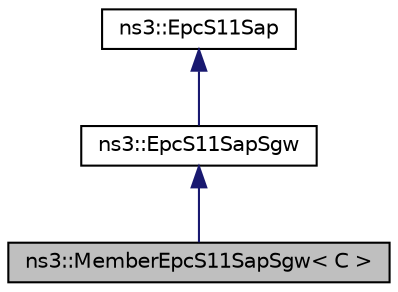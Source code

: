 digraph "ns3::MemberEpcS11SapSgw&lt; C &gt;"
{
 // LATEX_PDF_SIZE
  edge [fontname="Helvetica",fontsize="10",labelfontname="Helvetica",labelfontsize="10"];
  node [fontname="Helvetica",fontsize="10",shape=record];
  Node1 [label="ns3::MemberEpcS11SapSgw\< C \>",height=0.2,width=0.4,color="black", fillcolor="grey75", style="filled", fontcolor="black",tooltip="Template for the implementation of the EpcS11SapSgw as a member of an owner class of type C to which ..."];
  Node2 -> Node1 [dir="back",color="midnightblue",fontsize="10",style="solid",fontname="Helvetica"];
  Node2 [label="ns3::EpcS11SapSgw",height=0.2,width=0.4,color="black", fillcolor="white", style="filled",URL="$classns3_1_1_epc_s11_sap_sgw.html",tooltip="SGW side of the S11 Service Access Point (SAP), provides the SGW methods to be called when an S11 mes..."];
  Node3 -> Node2 [dir="back",color="midnightblue",fontsize="10",style="solid",fontname="Helvetica"];
  Node3 [label="ns3::EpcS11Sap",height=0.2,width=0.4,color="black", fillcolor="white", style="filled",URL="$classns3_1_1_epc_s11_sap.html",tooltip="EpcS11Sap."];
}
